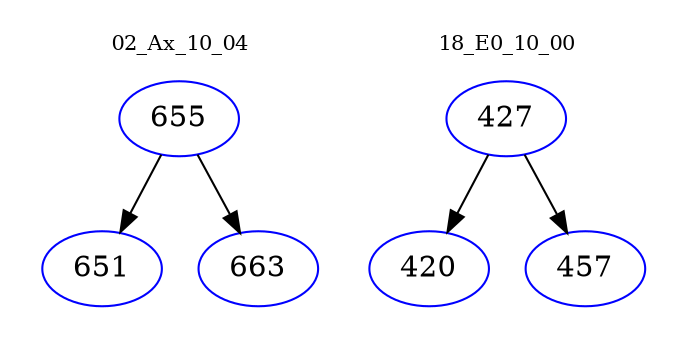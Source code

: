 digraph{
subgraph cluster_0 {
color = white
label = "02_Ax_10_04";
fontsize=10;
T0_655 [label="655", color="blue"]
T0_655 -> T0_651 [color="black"]
T0_651 [label="651", color="blue"]
T0_655 -> T0_663 [color="black"]
T0_663 [label="663", color="blue"]
}
subgraph cluster_1 {
color = white
label = "18_E0_10_00";
fontsize=10;
T1_427 [label="427", color="blue"]
T1_427 -> T1_420 [color="black"]
T1_420 [label="420", color="blue"]
T1_427 -> T1_457 [color="black"]
T1_457 [label="457", color="blue"]
}
}
